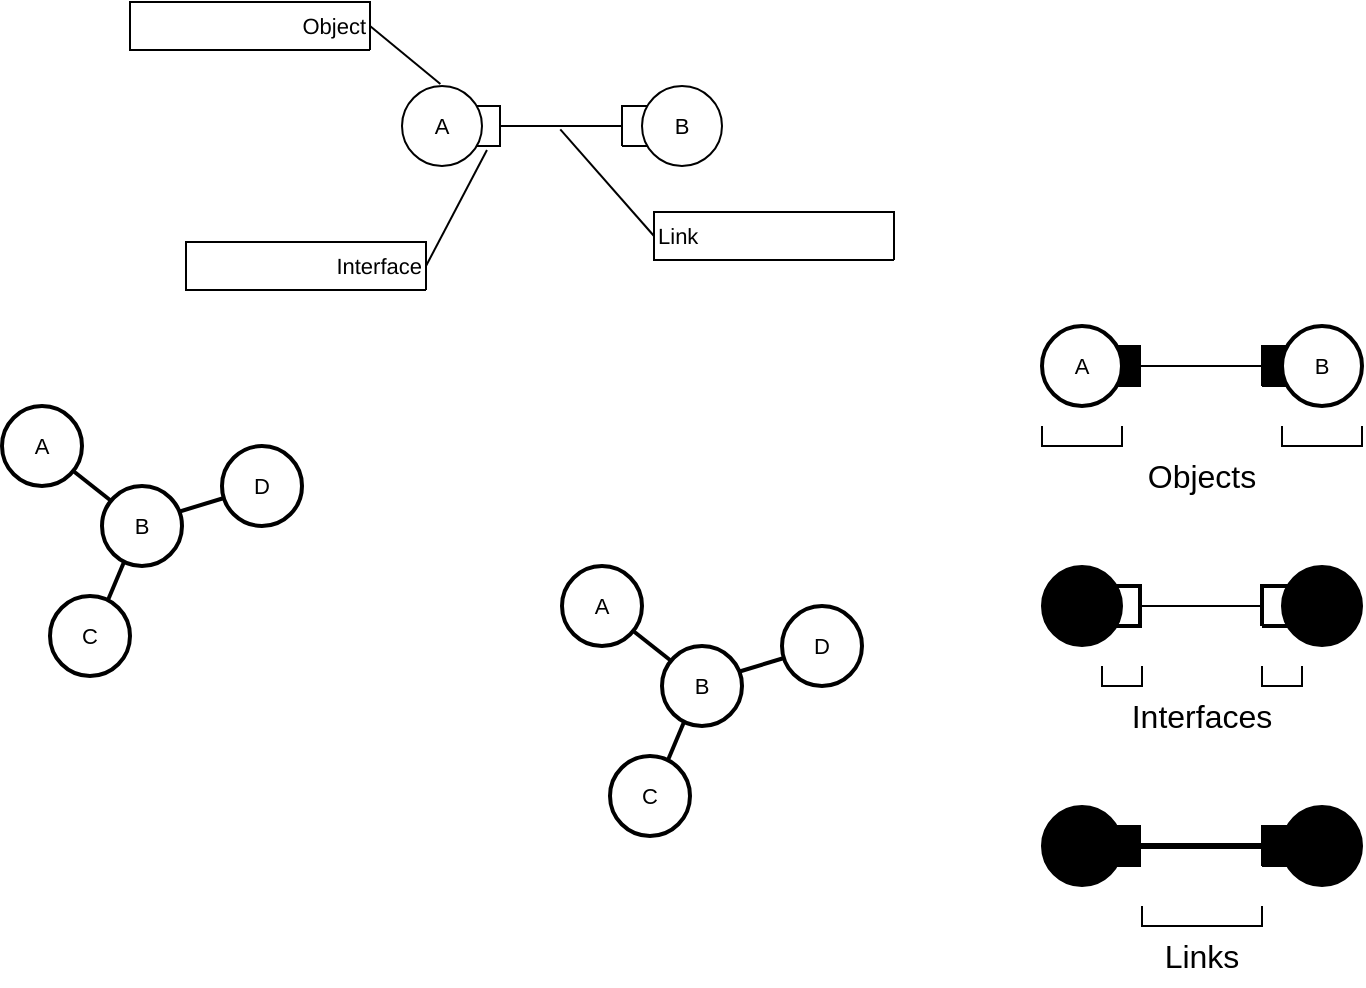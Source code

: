 <mxfile version="13.5.1" type="device"><diagram id="VWlhbb0ZMDemAORvVR4z" name="Page-1"><mxGraphModel dx="621" dy="552" grid="1" gridSize="10" guides="1" tooltips="1" connect="1" arrows="1" fold="1" page="1" pageScale="1" pageWidth="850" pageHeight="1100" math="0" shadow="0"><root><mxCell id="0"/><mxCell id="1" parent="0"/><mxCell id="i_6lXeasLsFX9Z_vetcK-1" style="vsdxID=6;rotation=270;fillColor=#ffffff;gradientColor=none;shape=stencil(nZHRDsIgDEW/po8uSGOIz3P+x5IxaURYGE79eyGNGkkw6tu9cNrctoDtbPpJgxRzDP6oLzREA7gDKckZHSgmBdgBtqMP+hD82Q3spz6TWZ38kjtcuU7kCilu7NaC/Z5RS66KfgAfXf5AfwhQoEm8ZhzJWl7R87+2gJUSjVLvneW2Qazn2HwfpAiRRHmY9MRHxe4O);strokeColor=#000000;labelBackgroundColor=none;rounded=0;html=1;whiteSpace=wrap;" vertex="1" parent="1"><mxGeometry x="232" y="-10" width="24" height="120" as="geometry"/></mxCell><mxCell id="i_6lXeasLsFX9Z_vetcK-2" value="&lt;p style=&quot;align:right;margin-left:0;margin-right:0;margin-top:0px;margin-bottom:0px;text-indent:0;valign:middle;direction:ltr;&quot;&gt;&lt;font style=&quot;font-size:11px;font-family:Arial;color:#000000;direction:ltr;letter-spacing:0px;line-height:120%;opacity:1&quot;&gt;Object&lt;br/&gt;&lt;/font&gt;&lt;/p&gt;" style="text;vsdxID=6;rotation=359.95;fillColor=none;gradientColor=none;strokeColor=none;labelBackgroundColor=none;rounded=0;html=1;whiteSpace=wrap;verticalAlign=middle;align=right;;html=1;" vertex="1" parent="i_6lXeasLsFX9Z_vetcK-1"><mxGeometry x="-48" y="47.58" width="120" height="24.84" as="geometry"/></mxCell><mxCell id="i_6lXeasLsFX9Z_vetcK-4" style="vsdxID=8;rotation=270;fillColor=#ffffff;gradientColor=none;shape=stencil(nZHdCsMgDIWfJpcr1lCG1133HoXaKnNarPt7+yphGxUsbHfn6JdwkgC2i+pnCZwtwbuLfOghKMATcK6tkl6HqAA7wHZ0Xk7e3exAfu4TmdTV3VOHJ9WxVMHZi1zNyJ8JNdoW0R3w3eUP9IcAGRrFd8ZRG0Mr+vyXFsCPdSXEpvMBRcWaco5mZ7xNjCxCFPlZ4hOdFLsV);strokeColor=#000000;labelBackgroundColor=none;rounded=0;html=1;whiteSpace=wrap;" vertex="1" parent="1"><mxGeometry x="494" y="95" width="24" height="120" as="geometry"/></mxCell><mxCell id="i_6lXeasLsFX9Z_vetcK-5" value="&lt;p style=&quot;align:left;margin-left:0;margin-right:0;margin-top:0px;margin-bottom:0px;text-indent:0;valign:middle;direction:ltr;&quot;&gt;&lt;font style=&quot;font-size:11px;font-family:Arial;color:#000000;direction:ltr;letter-spacing:0px;line-height:120%;opacity:1&quot;&gt;Link&lt;br/&gt;&lt;/font&gt;&lt;/p&gt;" style="text;vsdxID=8;rotation=359.95;fillColor=none;gradientColor=none;strokeColor=none;labelBackgroundColor=none;rounded=0;html=1;whiteSpace=wrap;verticalAlign=middle;align=left;;html=1;" vertex="1" parent="i_6lXeasLsFX9Z_vetcK-4"><mxGeometry x="-48" y="47.58" width="120" height="24.84" as="geometry"/></mxCell><mxCell id="i_6lXeasLsFX9Z_vetcK-6" style="vsdxID=32;fillColor=none;gradientColor=none;strokeColor=none;labelBackgroundColor=none;rounded=0;html=1;whiteSpace=wrap;" vertex="1" parent="1"><mxGeometry x="640" y="200" width="160" height="90" as="geometry"/></mxCell><mxCell id="i_6lXeasLsFX9Z_vetcK-7" value="" style="verticalAlign=middle;align=center;vsdxID=9;fillColor=#000000;gradientColor=none;shape=stencil(nZBLDoAgDERP0z3SIyjew0SURgSD+Lu9kMZoXLhwN9O+tukAlrNpJg1SzDH4QW/URgNYgZTkjA4UkwJUgGXng+6DX1zLfmoymdXo17xh5zmRJ6Q42BWCfc2oJfdAr+Yv+AP9Cb7OJ3H/2JG1HNGz/84klThPVCc=);strokeColor=#000000;spacingTop=-1;spacingBottom=-1;spacingLeft=-1;spacingRight=-1;labelBackgroundColor=none;rounded=0;html=1;whiteSpace=wrap;" vertex="1" parent="i_6lXeasLsFX9Z_vetcK-6"><mxGeometry x="36" y="10" width="13" height="20" as="geometry"/></mxCell><mxCell id="i_6lXeasLsFX9Z_vetcK-8" value="&lt;font style=&quot;font-size:11px;font-family:Arial;color:#000000;direction:ltr;letter-spacing:0px;line-height:120%;opacity:1&quot;&gt;A&lt;br/&gt;&lt;/font&gt;" style="verticalAlign=middle;align=center;vsdxID=10;fillColor=#FFFFFF;gradientColor=none;shape=stencil(vVHLDsIgEPwajiQU4hfU+h8bu7RELM2CFv9eyMZYjCcP3mZ2Zh/ZEaaPM6wotIqJwgU3N6ZZmKPQ2i0zkksFCTMI09tAOFG4LSPzFaqzomu41wmZ+1Tt0OrB7MD0xE6gc5EoN5qi1vsa1Kmvo1SWkF2UFBIkF5ZmqweaUJY10nqYGiluiOuu3P182P/OKuD9Zuu855T2+mcspcSRmuEJ);strokeColor=#000000;strokeWidth=2;spacingTop=-1;spacingBottom=-1;spacingLeft=-1;spacingRight=-1;labelBackgroundColor=none;rounded=0;html=1;whiteSpace=wrap;" vertex="1" parent="i_6lXeasLsFX9Z_vetcK-6"><mxGeometry width="40" height="40" as="geometry"/></mxCell><mxCell id="i_6lXeasLsFX9Z_vetcK-9" value="" style="verticalAlign=middle;align=center;vsdxID=11;fillColor=#000000;gradientColor=none;shape=stencil(nZBLDoAgDERP0z3SIyjew0SURgSD+Lu9kMZoXLhwN9O+tukAlrNpJg1SzDH4QW/URgNYgZTkjA4UkwJUgGXng+6DX1zLfmoymdXo17xh5zmRJ6Q42BWCfc2oJfdAr+Yv+AP9Cb7OJ3H/2JG1HNGz/84klThPVCc=);strokeColor=#000000;spacingTop=-1;spacingBottom=-1;spacingLeft=-1;spacingRight=-1;labelBackgroundColor=none;rounded=0;html=1;whiteSpace=wrap;" vertex="1" parent="i_6lXeasLsFX9Z_vetcK-6"><mxGeometry x="110" y="10" width="13" height="20" as="geometry"/></mxCell><mxCell id="i_6lXeasLsFX9Z_vetcK-10" value="&lt;font style=&quot;font-size:11px;font-family:Arial;color:#000000;direction:ltr;letter-spacing:0px;line-height:120%;opacity:1&quot;&gt;B&lt;br/&gt;&lt;/font&gt;" style="verticalAlign=middle;align=center;vsdxID=12;fillColor=#FFFFFF;gradientColor=none;shape=stencil(vVHLDsIgEPwajiQU4hfU+h8bu7RELM2CFv9eyMZYjCcP3mZ2Zh/ZEaaPM6wotIqJwgU3N6ZZmKPQ2i0zkksFCTMI09tAOFG4LSPzFaqzomu41wmZ+1Tt0OrB7MD0xE6gc5EoN5qi1vsa1Kmvo1SWkF2UFBIkF5ZmqweaUJY10nqYGiluiOuu3P182P/OKuD9Zuu855T2+mcspcSRmuEJ);strokeColor=#000000;strokeWidth=2;spacingTop=-1;spacingBottom=-1;spacingLeft=-1;spacingRight=-1;labelBackgroundColor=none;rounded=0;html=1;whiteSpace=wrap;" vertex="1" parent="i_6lXeasLsFX9Z_vetcK-6"><mxGeometry x="120" width="40" height="40" as="geometry"/></mxCell><mxCell id="i_6lXeasLsFX9Z_vetcK-11" style="vsdxID=24;fillColor=#ffffff;gradientColor=none;shape=stencil(UzV2Ls5ILEhVNTIoLinKz04tz0wpyVA1dlE1MsrMy0gtyiwBslSNXVWNndPyi1LTi/JL81Ig/IJEkEoQKze/DGRCBUSfAUiHkUElMs8NojAnMw+nQkMDPEphkmQpRlEKZCAcDvEzshy6J4FCkAAydgUA);strokeColor=#000000;flipH=1;labelBackgroundColor=none;rounded=0;html=1;whiteSpace=wrap;" vertex="1" parent="i_6lXeasLsFX9Z_vetcK-6"><mxGeometry y="50" width="40" height="10" as="geometry"/></mxCell><mxCell id="i_6lXeasLsFX9Z_vetcK-12" style="vsdxID=25;fillColor=#ffffff;gradientColor=none;shape=stencil(UzV2Ls5ILEhVNTIoLinKz04tz0wpyVA1dlE1MsrMy0gtyiwBslSNXVWNndPyi1LTi/JL81Ig/IJEkEoQKze/DGRCBUSfAUiHkUElMs8NojAnMw+nQkMDPEphkmQpRlEKZCAcDvEzshy6J4FCkAAydgUA);strokeColor=#000000;flipH=1;labelBackgroundColor=none;rounded=0;html=1;whiteSpace=wrap;" vertex="1" parent="i_6lXeasLsFX9Z_vetcK-6"><mxGeometry x="120" y="50" width="40" height="10" as="geometry"/></mxCell><mxCell id="i_6lXeasLsFX9Z_vetcK-13" value="&lt;font style=&quot;font-size:16px;font-family:Arial;color:#000000;direction:ltr;letter-spacing:0px;line-height:120%;opacity:1&quot;&gt;Objects&lt;br/&gt;&lt;/font&gt;" style="verticalAlign=middle;align=center;vsdxID=29;fillColor=none;gradientColor=none;shape=stencil(nZBLDoAgDERP0z3SIyjew0SURgSD+Lu9kMZoXLhwN9O+tukAlrNpJg1SzDH4QW/URgNYgZTkjA4UkwJUgGXng+6DX1zLfmoymdXo17xh5zmRJ6Q42BWCfc2oJfdAr+Yv+AP9Cb7OJ3H/2JG1HNGz/84klThPVCc=);strokeColor=none;labelBackgroundColor=none;rounded=0;html=1;whiteSpace=wrap;" vertex="1" parent="i_6lXeasLsFX9Z_vetcK-6"><mxGeometry y="60" width="160" height="30" as="geometry"/></mxCell><mxCell id="i_6lXeasLsFX9Z_vetcK-14" style="vsdxID=13;edgeStyle=none;startArrow=none;endArrow=none;startSize=5;endSize=5;strokeColor=#000000;spacingTop=0;spacingBottom=0;spacingLeft=0;spacingRight=0;verticalAlign=middle;html=1;labelBackgroundColor=#ffffff;rounded=0;" edge="1" parent="i_6lXeasLsFX9Z_vetcK-6" source="i_6lXeasLsFX9Z_vetcK-7" target="i_6lXeasLsFX9Z_vetcK-9"><mxGeometry relative="1" as="geometry"><Array as="points"><mxPoint x="50" y="20"/><mxPoint x="110" y="20"/></Array></mxGeometry></mxCell><mxCell id="i_6lXeasLsFX9Z_vetcK-15" style="vsdxID=33;fillColor=none;gradientColor=none;strokeColor=none;labelBackgroundColor=none;rounded=0;html=1;whiteSpace=wrap;" vertex="1" parent="1"><mxGeometry x="640" y="320" width="160" height="90" as="geometry"/></mxCell><mxCell id="i_6lXeasLsFX9Z_vetcK-16" value="" style="verticalAlign=middle;align=center;vsdxID=14;fillColor=#FFFFFF;gradientColor=none;shape=stencil(nZBLDoAgDERP0z3SIyjew0SURgSD+Lu9kMZoXLhwN9O+tukAlrNpJg1SzDH4QW/URgNYgZTkjA4UkwJUgGXng+6DX1zLfmoymdXo17xh5zmRJ6Q42BWCfc2oJfdAr+Yv+AP9Cb7OJ3H/2JG1HNGz/84klThPVCc=);strokeColor=#000000;strokeWidth=2;spacingTop=-1;spacingBottom=-1;spacingLeft=-1;spacingRight=-1;labelBackgroundColor=none;rounded=0;html=1;whiteSpace=wrap;" vertex="1" parent="i_6lXeasLsFX9Z_vetcK-15"><mxGeometry x="36" y="10" width="13" height="20" as="geometry"/></mxCell><mxCell id="i_6lXeasLsFX9Z_vetcK-17" value="&lt;p style=&quot;align:center;margin-left:0;margin-right:0;margin-top:0px;margin-bottom:0px;text-indent:0;valign:middle;direction:ltr;&quot;&gt;&lt;font style=&quot;font-size:11px;font-family:Arial;color:#000000;direction:ltr;letter-spacing:0px;line-height:120%;opacity:1&quot;&gt;A&lt;br/&gt;&lt;/font&gt;&lt;/p&gt;" style="verticalAlign=middle;align=center;vsdxID=15;fillColor=#000000;gradientColor=none;shape=stencil(vVHLDsIgEPwajiQU4hfU+h8bu7RELM2CFv9eyMZYjCcP3mZ2Zh/ZEaaPM6wotIqJwgU3N6ZZmKPQ2i0zkksFCTMI09tAOFG4LSPzFaqzomu41wmZ+1Tt0OrB7MD0xE6gc5EoN5qi1vsa1Kmvo1SWkF2UFBIkF5ZmqweaUJY10nqYGiluiOuu3P182P/OKuD9Zuu855T2+mcspcSRmuEJ);strokeColor=#000000;spacingTop=-1;spacingBottom=-1;spacingLeft=-1;spacingRight=-1;labelBackgroundColor=none;rounded=0;html=1;whiteSpace=wrap;" vertex="1" parent="i_6lXeasLsFX9Z_vetcK-15"><mxGeometry width="40" height="40" as="geometry"/></mxCell><mxCell id="i_6lXeasLsFX9Z_vetcK-18" value="" style="verticalAlign=middle;align=center;vsdxID=16;fillColor=#FFFFFF;gradientColor=none;shape=stencil(nZBLDoAgDERP0z3SIyjew0SURgSD+Lu9kMZoXLhwN9O+tukAlrNpJg1SzDH4QW/URgNYgZTkjA4UkwJUgGXng+6DX1zLfmoymdXo17xh5zmRJ6Q42BWCfc2oJfdAr+Yv+AP9Cb7OJ3H/2JG1HNGz/84klThPVCc=);strokeColor=#000000;strokeWidth=2;spacingTop=-1;spacingBottom=-1;spacingLeft=-1;spacingRight=-1;labelBackgroundColor=none;rounded=0;html=1;whiteSpace=wrap;" vertex="1" parent="i_6lXeasLsFX9Z_vetcK-15"><mxGeometry x="110" y="10" width="13" height="20" as="geometry"/></mxCell><mxCell id="i_6lXeasLsFX9Z_vetcK-19" value="&lt;p style=&quot;align:center;margin-left:0;margin-right:0;margin-top:0px;margin-bottom:0px;text-indent:0;valign:middle;direction:ltr;&quot;&gt;&lt;font style=&quot;font-size:11px;font-family:Arial;color:#000000;direction:ltr;letter-spacing:0px;line-height:120%;opacity:1&quot;&gt;B&lt;br/&gt;&lt;/font&gt;&lt;/p&gt;" style="verticalAlign=middle;align=center;vsdxID=17;fillColor=#000000;gradientColor=none;shape=stencil(vVHLDsIgEPwajiQU4hfU+h8bu7RELM2CFv9eyMZYjCcP3mZ2Zh/ZEaaPM6wotIqJwgU3N6ZZmKPQ2i0zkksFCTMI09tAOFG4LSPzFaqzomu41wmZ+1Tt0OrB7MD0xE6gc5EoN5qi1vsa1Kmvo1SWkF2UFBIkF5ZmqweaUJY10nqYGiluiOuu3P182P/OKuD9Zuu855T2+mcspcSRmuEJ);strokeColor=#000000;spacingTop=-1;spacingBottom=-1;spacingLeft=-1;spacingRight=-1;labelBackgroundColor=none;rounded=0;html=1;whiteSpace=wrap;" vertex="1" parent="i_6lXeasLsFX9Z_vetcK-15"><mxGeometry x="120" width="40" height="40" as="geometry"/></mxCell><mxCell id="i_6lXeasLsFX9Z_vetcK-20" style="vsdxID=26;fillColor=#ffffff;gradientColor=none;shape=stencil(UzV2Ls5ILEhVNTIoLinKz04tz0wpyVA1dlE1MsrMy0gtyiwBslSNXVWNndPyi1LTi/JL81Ig/IJEkEoQKze/DGRCBUSfAUiHkUElMs8NojAnMw+nQkMDPEphkmQpRlEKZCAcDvEzshy6J4FCkAAydgUA);strokeColor=#000000;flipH=1;labelBackgroundColor=none;rounded=0;html=1;whiteSpace=wrap;" vertex="1" parent="i_6lXeasLsFX9Z_vetcK-15"><mxGeometry x="110" y="50" width="20" height="10" as="geometry"/></mxCell><mxCell id="i_6lXeasLsFX9Z_vetcK-21" style="vsdxID=27;fillColor=#ffffff;gradientColor=none;shape=stencil(UzV2Ls5ILEhVNTIoLinKz04tz0wpyVA1dlE1MsrMy0gtyiwBslSNXVWNndPyi1LTi/JL81Ig/IJEkEoQKze/DGRCBUSfAUiHkUElMs8NojAnMw+nQkMDPEphkmQpRlEKZCAcDvEzshy6J4FCkAAydgUA);strokeColor=#000000;flipH=1;labelBackgroundColor=none;rounded=0;html=1;whiteSpace=wrap;" vertex="1" parent="i_6lXeasLsFX9Z_vetcK-15"><mxGeometry x="30" y="50" width="20" height="10" as="geometry"/></mxCell><mxCell id="i_6lXeasLsFX9Z_vetcK-22" value="&lt;font style=&quot;font-size:16px;font-family:Arial;color:#000000;direction:ltr;letter-spacing:0px;line-height:120%;opacity:1&quot;&gt;Interfaces&lt;br/&gt;&lt;/font&gt;" style="verticalAlign=middle;align=center;vsdxID=30;fillColor=none;gradientColor=none;shape=stencil(nZBLDoAgDERP0z3SIyjew0SURgSD+Lu9kMZoXLhwN9O+tukAlrNpJg1SzDH4QW/URgNYgZTkjA4UkwJUgGXng+6DX1zLfmoymdXo17xh5zmRJ6Q42BWCfc2oJfdAr+Yv+AP9Cb7OJ3H/2JG1HNGz/84klThPVCc=);strokeColor=none;labelBackgroundColor=none;rounded=0;html=1;whiteSpace=wrap;" vertex="1" parent="i_6lXeasLsFX9Z_vetcK-15"><mxGeometry y="60" width="160" height="30" as="geometry"/></mxCell><mxCell id="i_6lXeasLsFX9Z_vetcK-23" style="vsdxID=18;edgeStyle=none;startArrow=none;endArrow=none;startSize=5;endSize=5;strokeColor=#000000;spacingTop=0;spacingBottom=0;spacingLeft=0;spacingRight=0;verticalAlign=middle;html=1;labelBackgroundColor=#ffffff;rounded=0;exitX=1.077;exitY=0.5;exitDx=0;exitDy=0;exitPerimeter=0;entryX=0;entryY=0.5;entryDx=0;entryDy=0;entryPerimeter=0;" edge="1" parent="i_6lXeasLsFX9Z_vetcK-15" source="i_6lXeasLsFX9Z_vetcK-16" target="i_6lXeasLsFX9Z_vetcK-18"><mxGeometry relative="1" as="geometry"><mxPoint as="offset"/><Array as="points"/></mxGeometry></mxCell><mxCell id="i_6lXeasLsFX9Z_vetcK-24" style="vsdxID=34;fillColor=none;gradientColor=none;strokeColor=none;labelBackgroundColor=none;rounded=0;html=1;whiteSpace=wrap;" vertex="1" parent="1"><mxGeometry x="640" y="440" width="160" height="90" as="geometry"/></mxCell><mxCell id="i_6lXeasLsFX9Z_vetcK-25" value="" style="verticalAlign=middle;align=center;vsdxID=19;fillColor=#000000;gradientColor=none;shape=stencil(nZBLDoAgDERP0z3SIyjew0SURgSD+Lu9kMZoXLhwN9O+tukAlrNpJg1SzDH4QW/URgNYgZTkjA4UkwJUgGXng+6DX1zLfmoymdXo17xh5zmRJ6Q42BWCfc2oJfdAr+Yv+AP9Cb7OJ3H/2JG1HNGz/84klThPVCc=);strokeColor=#000000;spacingTop=-1;spacingBottom=-1;spacingLeft=-1;spacingRight=-1;labelBackgroundColor=none;rounded=0;html=1;whiteSpace=wrap;" vertex="1" parent="i_6lXeasLsFX9Z_vetcK-24"><mxGeometry x="36" y="10" width="13" height="20" as="geometry"/></mxCell><mxCell id="i_6lXeasLsFX9Z_vetcK-26" value="&lt;p style=&quot;align:center;margin-left:0;margin-right:0;margin-top:0px;margin-bottom:0px;text-indent:0;valign:middle;direction:ltr;&quot;&gt;&lt;font style=&quot;font-size:11px;font-family:Arial;color:#000000;direction:ltr;letter-spacing:0px;line-height:120%;opacity:1&quot;&gt;A&lt;br/&gt;&lt;/font&gt;&lt;/p&gt;" style="verticalAlign=middle;align=center;vsdxID=20;fillColor=#000000;gradientColor=none;shape=stencil(vVHLDsIgEPwajiQU4hfU+h8bu7RELM2CFv9eyMZYjCcP3mZ2Zh/ZEaaPM6wotIqJwgU3N6ZZmKPQ2i0zkksFCTMI09tAOFG4LSPzFaqzomu41wmZ+1Tt0OrB7MD0xE6gc5EoN5qi1vsa1Kmvo1SWkF2UFBIkF5ZmqweaUJY10nqYGiluiOuu3P182P/OKuD9Zuu855T2+mcspcSRmuEJ);strokeColor=#000000;spacingTop=-1;spacingBottom=-1;spacingLeft=-1;spacingRight=-1;labelBackgroundColor=none;rounded=0;html=1;whiteSpace=wrap;" vertex="1" parent="i_6lXeasLsFX9Z_vetcK-24"><mxGeometry width="40" height="40" as="geometry"/></mxCell><mxCell id="i_6lXeasLsFX9Z_vetcK-27" value="" style="verticalAlign=middle;align=center;vsdxID=21;fillColor=#000000;gradientColor=none;shape=stencil(nZBLDoAgDERP0z3SIyjew0SURgSD+Lu9kMZoXLhwN9O+tukAlrNpJg1SzDH4QW/URgNYgZTkjA4UkwJUgGXng+6DX1zLfmoymdXo17xh5zmRJ6Q42BWCfc2oJfdAr+Yv+AP9Cb7OJ3H/2JG1HNGz/84klThPVCc=);strokeColor=#000000;spacingTop=-1;spacingBottom=-1;spacingLeft=-1;spacingRight=-1;labelBackgroundColor=none;rounded=0;html=1;whiteSpace=wrap;" vertex="1" parent="i_6lXeasLsFX9Z_vetcK-24"><mxGeometry x="110" y="10" width="13" height="20" as="geometry"/></mxCell><mxCell id="i_6lXeasLsFX9Z_vetcK-28" value="&lt;p style=&quot;align:center;margin-left:0;margin-right:0;margin-top:0px;margin-bottom:0px;text-indent:0;valign:middle;direction:ltr;&quot;&gt;&lt;font style=&quot;font-size:11px;font-family:Arial;color:#000000;direction:ltr;letter-spacing:0px;line-height:120%;opacity:1&quot;&gt;B&lt;br/&gt;&lt;/font&gt;&lt;/p&gt;" style="verticalAlign=middle;align=center;vsdxID=22;fillColor=#000000;gradientColor=none;shape=stencil(vVHLDsIgEPwajiQU4hfU+h8bu7RELM2CFv9eyMZYjCcP3mZ2Zh/ZEaaPM6wotIqJwgU3N6ZZmKPQ2i0zkksFCTMI09tAOFG4LSPzFaqzomu41wmZ+1Tt0OrB7MD0xE6gc5EoN5qi1vsa1Kmvo1SWkF2UFBIkF5ZmqweaUJY10nqYGiluiOuu3P182P/OKuD9Zuu855T2+mcspcSRmuEJ);strokeColor=#000000;spacingTop=-1;spacingBottom=-1;spacingLeft=-1;spacingRight=-1;labelBackgroundColor=none;rounded=0;html=1;whiteSpace=wrap;" vertex="1" parent="i_6lXeasLsFX9Z_vetcK-24"><mxGeometry x="120" width="40" height="40" as="geometry"/></mxCell><mxCell id="i_6lXeasLsFX9Z_vetcK-29" style="vsdxID=28;fillColor=#ffffff;gradientColor=none;shape=stencil(UzV2Ls5ILEhVNTIoLinKz04tz0wpyVA1dlE1MsrMy0gtyiwBslSNXVWNndPyi1LTi/JL81Ig/IJEkEoQKze/DGRCBUSfAUiHkUElMs8NojAnMw+nQkMDPEphkmQpRlEKZCAcDvEzshy6J4FCkAAydgUA);strokeColor=#000000;flipH=1;labelBackgroundColor=none;rounded=0;html=1;whiteSpace=wrap;" vertex="1" parent="i_6lXeasLsFX9Z_vetcK-24"><mxGeometry x="50" y="50" width="60" height="10" as="geometry"/></mxCell><mxCell id="i_6lXeasLsFX9Z_vetcK-30" value="&lt;font style=&quot;font-size:16px;font-family:Arial;color:#000000;direction:ltr;letter-spacing:0px;line-height:120%;opacity:1&quot;&gt;Links&lt;br/&gt;&lt;/font&gt;" style="verticalAlign=middle;align=center;vsdxID=31;fillColor=none;gradientColor=none;shape=stencil(nZBLDoAgDERP0z3SIyjew0SURgSD+Lu9kMZoXLhwN9O+tukAlrNpJg1SzDH4QW/URgNYgZTkjA4UkwJUgGXng+6DX1zLfmoymdXo17xh5zmRJ6Q42BWCfc2oJfdAr+Yv+AP9Cb7OJ3H/2JG1HNGz/84klThPVCc=);strokeColor=none;labelBackgroundColor=none;rounded=0;html=1;whiteSpace=wrap;" vertex="1" parent="i_6lXeasLsFX9Z_vetcK-24"><mxGeometry y="60" width="160" height="30" as="geometry"/></mxCell><mxCell id="i_6lXeasLsFX9Z_vetcK-31" style="vsdxID=23;edgeStyle=none;startArrow=none;endArrow=none;startSize=5;endSize=5;strokeWidth=3;strokeColor=#000000;spacingTop=-1;spacingBottom=-1;spacingLeft=-1;spacingRight=-1;verticalAlign=middle;html=1;labelBackgroundColor=none;rounded=0;" edge="1" parent="i_6lXeasLsFX9Z_vetcK-24" source="i_6lXeasLsFX9Z_vetcK-25" target="i_6lXeasLsFX9Z_vetcK-27"><mxGeometry relative="1" as="geometry"><Array as="points"><mxPoint x="50" y="20"/><mxPoint x="110" y="20"/></Array></mxGeometry></mxCell><mxCell id="i_6lXeasLsFX9Z_vetcK-32" style="vsdxID=41;edgeStyle=none;startArrow=none;endArrow=none;startSize=5;endSize=5;strokeWidth=2;strokeColor=#000000;spacingTop=0;spacingBottom=0;spacingLeft=0;spacingRight=0;verticalAlign=middle;html=1;labelBackgroundColor=#ffffff;rounded=0;exitX=0.025;exitY=0.65;exitDx=0;exitDy=0;exitPerimeter=0;entryX=0.95;entryY=0.325;entryDx=0;entryDy=0;entryPerimeter=0;" edge="1" parent="1" source="i_6lXeasLsFX9Z_vetcK-51" target="i_6lXeasLsFX9Z_vetcK-49"><mxGeometry relative="1" as="geometry"><mxPoint y="-1" as="offset"/><Array as="points"/></mxGeometry></mxCell><mxCell id="i_6lXeasLsFX9Z_vetcK-33" style="vsdxID=40;edgeStyle=none;startArrow=none;endArrow=none;startSize=5;endSize=5;strokeWidth=2;strokeColor=#000000;spacingTop=0;spacingBottom=0;spacingLeft=0;spacingRight=0;verticalAlign=middle;html=1;labelBackgroundColor=#ffffff;rounded=0;exitX=0.725;exitY=0.05;exitDx=0;exitDy=0;exitPerimeter=0;entryX=0.275;entryY=0.95;entryDx=0;entryDy=0;entryPerimeter=0;" edge="1" parent="1" source="i_6lXeasLsFX9Z_vetcK-50" target="i_6lXeasLsFX9Z_vetcK-49"><mxGeometry relative="1" as="geometry"><mxPoint x="5" y="-1" as="offset"/><Array as="points"/></mxGeometry></mxCell><mxCell id="i_6lXeasLsFX9Z_vetcK-34" style="vsdxID=37;edgeStyle=none;startArrow=none;endArrow=none;startSize=5;endSize=5;strokeWidth=2;strokeColor=#000000;spacingTop=0;spacingBottom=0;spacingLeft=0;spacingRight=0;verticalAlign=middle;html=1;labelBackgroundColor=#ffffff;rounded=0;exitX=0.875;exitY=0.8;exitDx=0;exitDy=0;exitPerimeter=0;entryX=0.1;entryY=0.175;entryDx=0;entryDy=0;entryPerimeter=0;" edge="1" parent="1" source="i_6lXeasLsFX9Z_vetcK-48" target="i_6lXeasLsFX9Z_vetcK-49"><mxGeometry relative="1" as="geometry"><mxPoint as="offset"/><Array as="points"/></mxGeometry></mxCell><mxCell id="i_6lXeasLsFX9Z_vetcK-35" style="vsdxID=5;edgeStyle=none;startArrow=none;endArrow=none;startSize=5;endSize=5;strokeColor=#000000;spacingTop=0;spacingBottom=0;spacingLeft=0;spacingRight=0;verticalAlign=middle;html=1;labelBackgroundColor=#ffffff;rounded=0;" edge="1" parent="1" source="i_6lXeasLsFX9Z_vetcK-44" target="i_6lXeasLsFX9Z_vetcK-46"><mxGeometry relative="1" as="geometry"><Array as="points"><mxPoint x="370" y="100"/><mxPoint x="430" y="100"/></Array></mxGeometry></mxCell><mxCell id="i_6lXeasLsFX9Z_vetcK-36" value="" style="group" vertex="1" connectable="0" parent="1"><mxGeometry x="400" y="320" width="150" height="135" as="geometry"/></mxCell><mxCell id="i_6lXeasLsFX9Z_vetcK-37" value="&lt;p style=&quot;align:center;margin-left:0;margin-right:0;margin-top:0px;margin-bottom:0px;text-indent:0;valign:middle;direction:ltr;&quot;&gt;&lt;font style=&quot;font-size:11px;font-family:Arial;color:#000000;direction:ltr;letter-spacing:0px;line-height:120%;opacity:1&quot;&gt;A&lt;br/&gt;&lt;/font&gt;&lt;/p&gt;" style="verticalAlign=middle;align=center;vsdxID=35;fillColor=#FFFFFF;gradientColor=none;shape=stencil(vVHLDsIgEPwajiQU4hfU+h8bu7RELM2CFv9eyMZYjCcP3mZ2Zh/ZEaaPM6wotIqJwgU3N6ZZmKPQ2i0zkksFCTMI09tAOFG4LSPzFaqzomu41wmZ+1Tt0OrB7MD0xE6gc5EoN5qi1vsa1Kmvo1SWkF2UFBIkF5ZmqweaUJY10nqYGiluiOuu3P182P/OKuD9Zuu855T2+mcspcSRmuEJ);strokeColor=#000000;strokeWidth=2;spacingTop=-1;spacingBottom=-1;spacingLeft=-1;spacingRight=-1;labelBackgroundColor=none;rounded=0;html=1;whiteSpace=wrap;" vertex="1" parent="i_6lXeasLsFX9Z_vetcK-36"><mxGeometry width="40" height="40" as="geometry"/></mxCell><mxCell id="i_6lXeasLsFX9Z_vetcK-38" value="&lt;font style=&quot;font-size:11px;font-family:Arial;color:#000000;direction:ltr;letter-spacing:0px;line-height:120%;opacity:1&quot;&gt;B&lt;br/&gt;&lt;/font&gt;" style="verticalAlign=middle;align=center;vsdxID=36;fillColor=#FFFFFF;gradientColor=none;shape=stencil(vVHLDsIgEPwajiQU4hfU+h8bu7RELM2CFv9eyMZYjCcP3mZ2Zh/ZEaaPM6wotIqJwgU3N6ZZmKPQ2i0zkksFCTMI09tAOFG4LSPzFaqzomu41wmZ+1Tt0OrB7MD0xE6gc5EoN5qi1vsa1Kmvo1SWkF2UFBIkF5ZmqweaUJY10nqYGiluiOuu3P182P/OKuD9Zuu855T2+mcspcSRmuEJ);strokeColor=#000000;strokeWidth=2;spacingTop=-1;spacingBottom=-1;spacingLeft=-1;spacingRight=-1;labelBackgroundColor=none;rounded=0;html=1;whiteSpace=wrap;" vertex="1" parent="i_6lXeasLsFX9Z_vetcK-36"><mxGeometry x="50" y="40" width="40" height="40" as="geometry"/></mxCell><mxCell id="i_6lXeasLsFX9Z_vetcK-39" style="vsdxID=37;edgeStyle=none;startArrow=none;endArrow=none;startSize=5;endSize=5;strokeWidth=2;strokeColor=#000000;spacingTop=0;spacingBottom=0;spacingLeft=0;spacingRight=0;verticalAlign=middle;html=1;labelBackgroundColor=#ffffff;rounded=0;exitX=0.875;exitY=0.8;exitDx=0;exitDy=0;exitPerimeter=0;entryX=0.1;entryY=0.175;entryDx=0;entryDy=0;entryPerimeter=0;" edge="1" parent="i_6lXeasLsFX9Z_vetcK-36" source="i_6lXeasLsFX9Z_vetcK-37" target="i_6lXeasLsFX9Z_vetcK-38"><mxGeometry relative="1" as="geometry"><mxPoint as="offset"/><Array as="points"/></mxGeometry></mxCell><mxCell id="i_6lXeasLsFX9Z_vetcK-40" value="&lt;font style=&quot;font-size:11px;font-family:Arial;color:#000000;direction:ltr;letter-spacing:0px;line-height:120%;opacity:1&quot;&gt;C&lt;br/&gt;&lt;/font&gt;" style="verticalAlign=middle;align=center;vsdxID=38;fillColor=#FFFFFF;gradientColor=none;shape=stencil(vVHLDsIgEPwajiQU4hfU+h8bu7RELM2CFv9eyMZYjCcP3mZ2Zh/ZEaaPM6wotIqJwgU3N6ZZmKPQ2i0zkksFCTMI09tAOFG4LSPzFaqzomu41wmZ+1Tt0OrB7MD0xE6gc5EoN5qi1vsa1Kmvo1SWkF2UFBIkF5ZmqweaUJY10nqYGiluiOuu3P182P/OKuD9Zuu855T2+mcspcSRmuEJ);strokeColor=#000000;strokeWidth=2;spacingTop=-1;spacingBottom=-1;spacingLeft=-1;spacingRight=-1;labelBackgroundColor=none;rounded=0;html=1;whiteSpace=wrap;" vertex="1" parent="i_6lXeasLsFX9Z_vetcK-36"><mxGeometry x="24" y="95" width="40" height="40" as="geometry"/></mxCell><mxCell id="i_6lXeasLsFX9Z_vetcK-41" style="vsdxID=40;edgeStyle=none;startArrow=none;endArrow=none;startSize=5;endSize=5;strokeWidth=2;strokeColor=#000000;spacingTop=0;spacingBottom=0;spacingLeft=0;spacingRight=0;verticalAlign=middle;html=1;labelBackgroundColor=#ffffff;rounded=0;exitX=0.725;exitY=0.05;exitDx=0;exitDy=0;exitPerimeter=0;entryX=0.275;entryY=0.95;entryDx=0;entryDy=0;entryPerimeter=0;" edge="1" parent="i_6lXeasLsFX9Z_vetcK-36" source="i_6lXeasLsFX9Z_vetcK-40" target="i_6lXeasLsFX9Z_vetcK-38"><mxGeometry relative="1" as="geometry"><mxPoint x="5" y="-1" as="offset"/><Array as="points"/></mxGeometry></mxCell><mxCell id="i_6lXeasLsFX9Z_vetcK-42" value="&lt;font style=&quot;font-size:11px;font-family:Arial;color:#000000;direction:ltr;letter-spacing:0px;line-height:120%;opacity:1&quot;&gt;D&lt;br/&gt;&lt;/font&gt;" style="verticalAlign=middle;align=center;vsdxID=39;fillColor=#FFFFFF;gradientColor=none;shape=stencil(vVHLDsIgEPwajiQU4hfU+h8bu7RELM2CFv9eyMZYjCcP3mZ2Zh/ZEaaPM6wotIqJwgU3N6ZZmKPQ2i0zkksFCTMI09tAOFG4LSPzFaqzomu41wmZ+1Tt0OrB7MD0xE6gc5EoN5qi1vsa1Kmvo1SWkF2UFBIkF5ZmqweaUJY10nqYGiluiOuu3P182P/OKuD9Zuu855T2+mcspcSRmuEJ);strokeColor=#000000;strokeWidth=2;spacingTop=-1;spacingBottom=-1;spacingLeft=-1;spacingRight=-1;labelBackgroundColor=none;rounded=0;html=1;whiteSpace=wrap;" vertex="1" parent="i_6lXeasLsFX9Z_vetcK-36"><mxGeometry x="110" y="20" width="40" height="40" as="geometry"/></mxCell><mxCell id="i_6lXeasLsFX9Z_vetcK-43" style="vsdxID=41;edgeStyle=none;startArrow=none;endArrow=none;startSize=5;endSize=5;strokeWidth=2;strokeColor=#000000;spacingTop=0;spacingBottom=0;spacingLeft=0;spacingRight=0;verticalAlign=middle;html=1;labelBackgroundColor=#ffffff;rounded=0;exitX=0.025;exitY=0.65;exitDx=0;exitDy=0;exitPerimeter=0;entryX=0.95;entryY=0.325;entryDx=0;entryDy=0;entryPerimeter=0;" edge="1" parent="i_6lXeasLsFX9Z_vetcK-36" source="i_6lXeasLsFX9Z_vetcK-42" target="i_6lXeasLsFX9Z_vetcK-38"><mxGeometry relative="1" as="geometry"><mxPoint y="-1" as="offset"/><Array as="points"/></mxGeometry></mxCell><mxCell id="i_6lXeasLsFX9Z_vetcK-44" value="" style="verticalAlign=middle;align=center;vsdxID=3;fillColor=#FFFFFF;gradientColor=none;shape=stencil(nZBLDoAgDERP0z3SIyjew0SURgSD+Lu9kMZoXLhwN9O+tukAlrNpJg1SzDH4QW/URgNYgZTkjA4UkwJUgGXng+6DX1zLfmoymdXo17xh5zmRJ6Q42BWCfc2oJfdAr+Yv+AP9Cb7OJ3H/2JG1HNGz/84klThPVCc=);strokeColor=#000000;spacingTop=-1;spacingBottom=-1;spacingLeft=-1;spacingRight=-1;labelBackgroundColor=none;rounded=0;html=1;whiteSpace=wrap;" vertex="1" parent="1"><mxGeometry x="356" y="90" width="13" height="20" as="geometry"/></mxCell><mxCell id="i_6lXeasLsFX9Z_vetcK-45" value="&lt;font style=&quot;font-size:11px;font-family:Arial;color:#000000;direction:ltr;letter-spacing:0px;line-height:120%;opacity:1&quot;&gt;A&lt;br/&gt;&lt;/font&gt;" style="verticalAlign=middle;align=center;vsdxID=1;fillColor=#FFFFFF;gradientColor=none;shape=stencil(vVHLDsIgEPwajiQU4hfU+h8bu7RELM2CFv9eyMZYjCcP3mZ2Zh/ZEaaPM6wotIqJwgU3N6ZZmKPQ2i0zkksFCTMI09tAOFG4LSPzFaqzomu41wmZ+1Tt0OrB7MD0xE6gc5EoN5qi1vsa1Kmvo1SWkF2UFBIkF5ZmqweaUJY10nqYGiluiOuu3P182P/OKuD9Zuu855T2+mcspcSRmuEJ);strokeColor=#000000;spacingTop=-1;spacingBottom=-1;spacingLeft=-1;spacingRight=-1;labelBackgroundColor=none;rounded=0;html=1;whiteSpace=wrap;" vertex="1" parent="1"><mxGeometry x="320" y="80" width="40" height="40" as="geometry"/></mxCell><mxCell id="i_6lXeasLsFX9Z_vetcK-46" value="" style="verticalAlign=middle;align=center;vsdxID=4;fillColor=#FFFFFF;gradientColor=none;shape=stencil(nZBLDoAgDERP0z3SIyjew0SURgSD+Lu9kMZoXLhwN9O+tukAlrNpJg1SzDH4QW/URgNYgZTkjA4UkwJUgGXng+6DX1zLfmoymdXo17xh5zmRJ6Q42BWCfc2oJfdAr+Yv+AP9Cb7OJ3H/2JG1HNGz/84klThPVCc=);strokeColor=#000000;spacingTop=-1;spacingBottom=-1;spacingLeft=-1;spacingRight=-1;labelBackgroundColor=none;rounded=0;html=1;whiteSpace=wrap;" vertex="1" parent="1"><mxGeometry x="430" y="90" width="13" height="20" as="geometry"/></mxCell><mxCell id="i_6lXeasLsFX9Z_vetcK-47" value="&lt;font style=&quot;font-size:11px;font-family:Arial;color:#000000;direction:ltr;letter-spacing:0px;line-height:120%;opacity:1&quot;&gt;B&lt;br/&gt;&lt;/font&gt;" style="verticalAlign=middle;align=center;vsdxID=2;fillColor=#FFFFFF;gradientColor=none;shape=stencil(vVHLDsIgEPwajiQU4hfU+h8bu7RELM2CFv9eyMZYjCcP3mZ2Zh/ZEaaPM6wotIqJwgU3N6ZZmKPQ2i0zkksFCTMI09tAOFG4LSPzFaqzomu41wmZ+1Tt0OrB7MD0xE6gc5EoN5qi1vsa1Kmvo1SWkF2UFBIkF5ZmqweaUJY10nqYGiluiOuu3P182P/OKuD9Zuu855T2+mcspcSRmuEJ);strokeColor=#000000;spacingTop=-1;spacingBottom=-1;spacingLeft=-1;spacingRight=-1;labelBackgroundColor=none;rounded=0;html=1;whiteSpace=wrap;" vertex="1" parent="1"><mxGeometry x="440" y="80" width="40" height="40" as="geometry"/></mxCell><mxCell id="i_6lXeasLsFX9Z_vetcK-48" value="&lt;p style=&quot;align:center;margin-left:0;margin-right:0;margin-top:0px;margin-bottom:0px;text-indent:0;valign:middle;direction:ltr;&quot;&gt;&lt;font style=&quot;font-size:11px;font-family:Arial;color:#000000;direction:ltr;letter-spacing:0px;line-height:120%;opacity:1&quot;&gt;A&lt;br/&gt;&lt;/font&gt;&lt;/p&gt;" style="verticalAlign=middle;align=center;vsdxID=35;fillColor=#FFFFFF;gradientColor=none;shape=stencil(vVHLDsIgEPwajiQU4hfU+h8bu7RELM2CFv9eyMZYjCcP3mZ2Zh/ZEaaPM6wotIqJwgU3N6ZZmKPQ2i0zkksFCTMI09tAOFG4LSPzFaqzomu41wmZ+1Tt0OrB7MD0xE6gc5EoN5qi1vsa1Kmvo1SWkF2UFBIkF5ZmqweaUJY10nqYGiluiOuu3P182P/OKuD9Zuu855T2+mcspcSRmuEJ);strokeColor=#000000;strokeWidth=2;spacingTop=-1;spacingBottom=-1;spacingLeft=-1;spacingRight=-1;labelBackgroundColor=none;rounded=0;html=1;whiteSpace=wrap;" vertex="1" parent="1"><mxGeometry x="120" y="240" width="40" height="40" as="geometry"/></mxCell><mxCell id="i_6lXeasLsFX9Z_vetcK-49" value="&lt;font style=&quot;font-size:11px;font-family:Arial;color:#000000;direction:ltr;letter-spacing:0px;line-height:120%;opacity:1&quot;&gt;B&lt;br/&gt;&lt;/font&gt;" style="verticalAlign=middle;align=center;vsdxID=36;fillColor=#FFFFFF;gradientColor=none;shape=stencil(vVHLDsIgEPwajiQU4hfU+h8bu7RELM2CFv9eyMZYjCcP3mZ2Zh/ZEaaPM6wotIqJwgU3N6ZZmKPQ2i0zkksFCTMI09tAOFG4LSPzFaqzomu41wmZ+1Tt0OrB7MD0xE6gc5EoN5qi1vsa1Kmvo1SWkF2UFBIkF5ZmqweaUJY10nqYGiluiOuu3P182P/OKuD9Zuu855T2+mcspcSRmuEJ);strokeColor=#000000;strokeWidth=2;spacingTop=-1;spacingBottom=-1;spacingLeft=-1;spacingRight=-1;labelBackgroundColor=none;rounded=0;html=1;whiteSpace=wrap;" vertex="1" parent="1"><mxGeometry x="170" y="280" width="40" height="40" as="geometry"/></mxCell><mxCell id="i_6lXeasLsFX9Z_vetcK-50" value="&lt;font style=&quot;font-size:11px;font-family:Arial;color:#000000;direction:ltr;letter-spacing:0px;line-height:120%;opacity:1&quot;&gt;C&lt;br/&gt;&lt;/font&gt;" style="verticalAlign=middle;align=center;vsdxID=38;fillColor=#FFFFFF;gradientColor=none;shape=stencil(vVHLDsIgEPwajiQU4hfU+h8bu7RELM2CFv9eyMZYjCcP3mZ2Zh/ZEaaPM6wotIqJwgU3N6ZZmKPQ2i0zkksFCTMI09tAOFG4LSPzFaqzomu41wmZ+1Tt0OrB7MD0xE6gc5EoN5qi1vsa1Kmvo1SWkF2UFBIkF5ZmqweaUJY10nqYGiluiOuu3P182P/OKuD9Zuu855T2+mcspcSRmuEJ);strokeColor=#000000;strokeWidth=2;spacingTop=-1;spacingBottom=-1;spacingLeft=-1;spacingRight=-1;labelBackgroundColor=none;rounded=0;html=1;whiteSpace=wrap;" vertex="1" parent="1"><mxGeometry x="144" y="335" width="40" height="40" as="geometry"/></mxCell><mxCell id="i_6lXeasLsFX9Z_vetcK-51" value="&lt;font style=&quot;font-size:11px;font-family:Arial;color:#000000;direction:ltr;letter-spacing:0px;line-height:120%;opacity:1&quot;&gt;D&lt;br/&gt;&lt;/font&gt;" style="verticalAlign=middle;align=center;vsdxID=39;fillColor=#FFFFFF;gradientColor=none;shape=stencil(vVHLDsIgEPwajiQU4hfU+h8bu7RELM2CFv9eyMZYjCcP3mZ2Zh/ZEaaPM6wotIqJwgU3N6ZZmKPQ2i0zkksFCTMI09tAOFG4LSPzFaqzomu41wmZ+1Tt0OrB7MD0xE6gc5EoN5qi1vsa1Kmvo1SWkF2UFBIkF5ZmqweaUJY10nqYGiluiOuu3P182P/OKuD9Zuu855T2+mcspcSRmuEJ);strokeColor=#000000;strokeWidth=2;spacingTop=-1;spacingBottom=-1;spacingLeft=-1;spacingRight=-1;labelBackgroundColor=none;rounded=0;html=1;whiteSpace=wrap;" vertex="1" parent="1"><mxGeometry x="230" y="260" width="40" height="40" as="geometry"/></mxCell><mxCell id="i_6lXeasLsFX9Z_vetcK-52" style="vsdxID=7;rotation=270;fillColor=#ffffff;gradientColor=none;shape=stencil(nZHdDsIgDIWfprcLa8eF13O+x5IxISIsDP/eXkijRhKMencOfG1OW6B+1eOiAMUagz+oi5miBtoConFaBROTAhqA+tkHtQ/+5Cb2y5jJrI7+nDtcuU7kChQ3dq1gv2PUGldFP4CPLn+gPwQo0CReM87GWl7R87+2ANy0jezeO6NsunoM+X2OIkMS5V3SE9+Uhjs=);strokeColor=#000000;labelBackgroundColor=none;rounded=0;html=1;whiteSpace=wrap;" vertex="1" parent="1"><mxGeometry x="260" y="110" width="24" height="120" as="geometry"/></mxCell><mxCell id="i_6lXeasLsFX9Z_vetcK-53" value="&lt;p style=&quot;align:right;margin-left:0;margin-right:0;margin-top:0px;margin-bottom:0px;text-indent:0;valign:middle;direction:ltr;&quot;&gt;&lt;font style=&quot;font-size:11px;font-family:Arial;color:#000000;direction:ltr;letter-spacing:0px;line-height:120%;opacity:1&quot;&gt;Interface&lt;br/&gt;&lt;/font&gt;&lt;/p&gt;" style="text;vsdxID=7;rotation=359.95;fillColor=none;gradientColor=none;strokeColor=none;labelBackgroundColor=none;rounded=0;html=1;whiteSpace=wrap;verticalAlign=middle;align=right;;html=1;" vertex="1" parent="i_6lXeasLsFX9Z_vetcK-52"><mxGeometry x="-48" y="47.58" width="120" height="24.84" as="geometry"/></mxCell></root></mxGraphModel></diagram></mxfile>